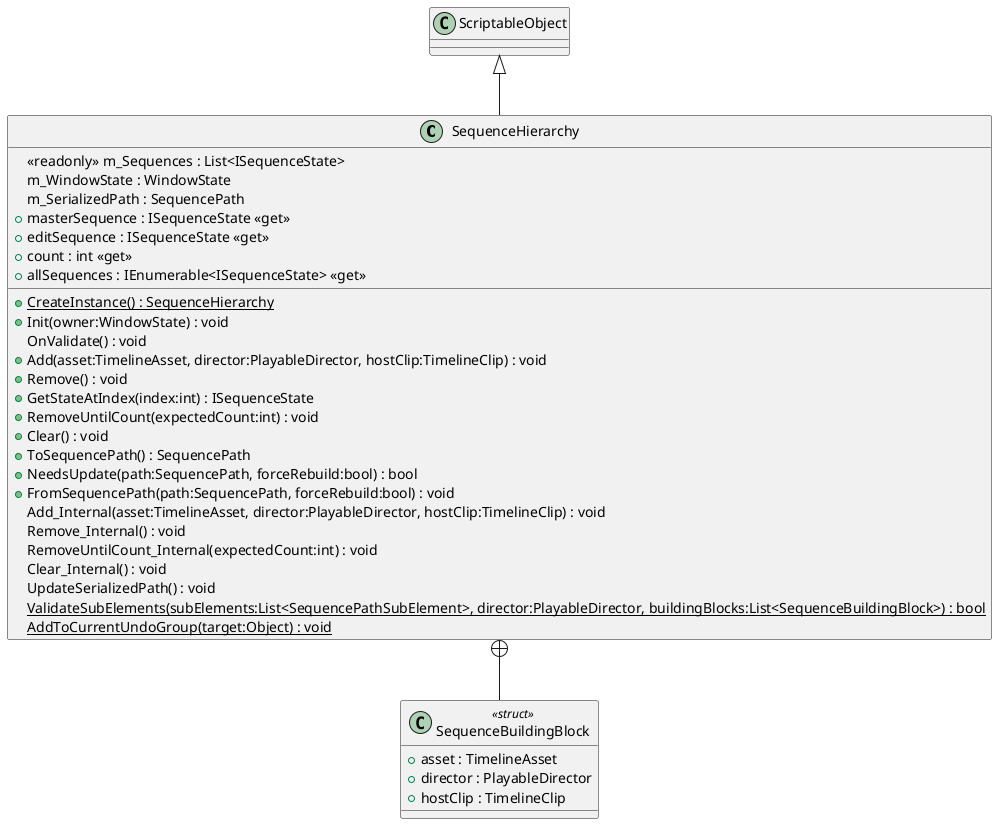 @startuml
class SequenceHierarchy {
    <<readonly>> m_Sequences : List<ISequenceState>
    m_WindowState : WindowState
    m_SerializedPath : SequencePath
    + masterSequence : ISequenceState <<get>>
    + editSequence : ISequenceState <<get>>
    + count : int <<get>>
    + allSequences : IEnumerable<ISequenceState> <<get>>
    + {static} CreateInstance() : SequenceHierarchy
    + Init(owner:WindowState) : void
    OnValidate() : void
    + Add(asset:TimelineAsset, director:PlayableDirector, hostClip:TimelineClip) : void
    + Remove() : void
    + GetStateAtIndex(index:int) : ISequenceState
    + RemoveUntilCount(expectedCount:int) : void
    + Clear() : void
    + ToSequencePath() : SequencePath
    + NeedsUpdate(path:SequencePath, forceRebuild:bool) : bool
    + FromSequencePath(path:SequencePath, forceRebuild:bool) : void
    Add_Internal(asset:TimelineAsset, director:PlayableDirector, hostClip:TimelineClip) : void
    Remove_Internal() : void
    RemoveUntilCount_Internal(expectedCount:int) : void
    Clear_Internal() : void
    UpdateSerializedPath() : void
    {static} ValidateSubElements(subElements:List<SequencePathSubElement>, director:PlayableDirector, buildingBlocks:List<SequenceBuildingBlock>) : bool
    {static} AddToCurrentUndoGroup(target:Object) : void
}
class SequenceBuildingBlock <<struct>> {
    + asset : TimelineAsset
    + director : PlayableDirector
    + hostClip : TimelineClip
}
ScriptableObject <|-- SequenceHierarchy
SequenceHierarchy +-- SequenceBuildingBlock
@enduml
